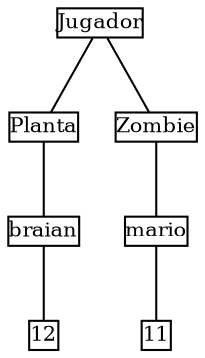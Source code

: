 graph G {
 node [fontsize=10,width=".2", height=".2", margin=0];node [shape=box];
nodeJugador[ label = "Jugador"];

nodePlanta[ label = "Planta"];

nodeZombie[ label = "Zombie"];

nodePNombre[ label = "braian"];

nodePCantidad[ label = "12"];

"nodeJugador" -- "nodePlanta";

"nodeJugador" -- "nodeZombie";

"nodePlanta" -- "nodePNombre";

"nodePNombre" -- "nodePCantidad";

nodeZNombre[ label = "mario"];

nodeZCantidad[ label = "11"];

"nodeZombie" -- "nodeZNombre";

"nodeZNombre" -- "nodeZCantidad";

}
